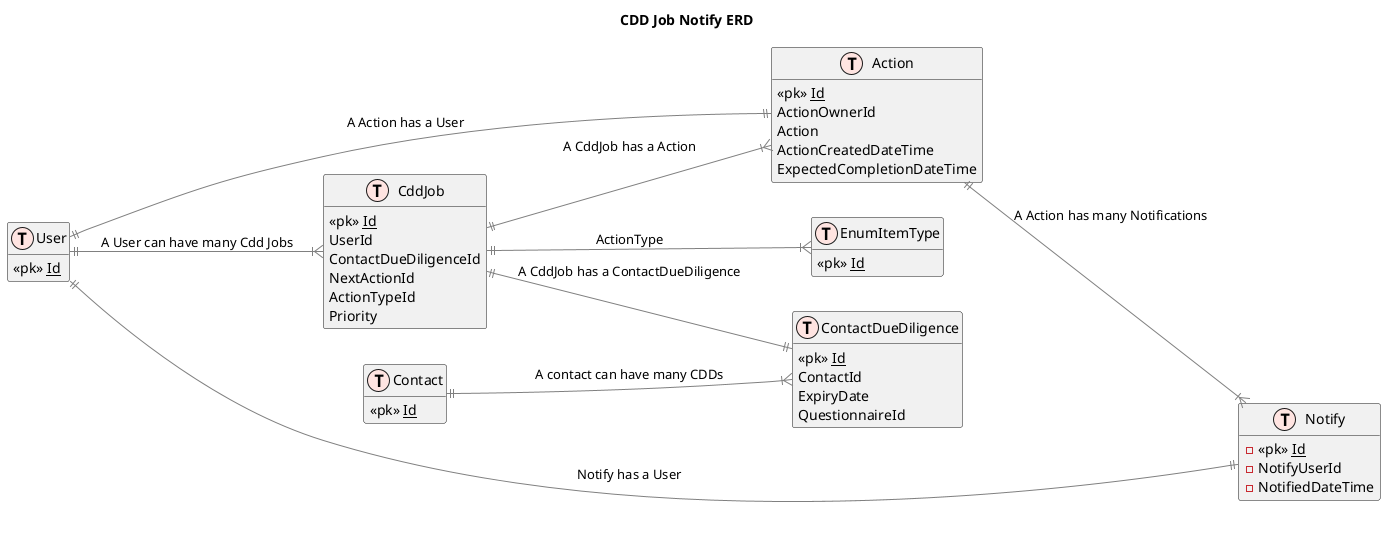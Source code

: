 @startuml

title CDD Job Notify ERD

left to right direction

!define table(x) class x << (T,mistyrose) >>   
!define view(x) class x << (V,lightblue) >>   
!define table(x) class x << (T,mistyrose) >>  
!define tr(x) class x << (R,red) >>  
!define tf(x) class x << (F,darkorange) >>   
!define af(x) class x << (F,white) >>   
!define fn(x) class x << (F,plum) >>   
!define fs(x) class x << (F,tan) >>   
!define ft(x) class x << (F,wheat) >>   
!define if(x) class x << (F,gaisboro) >>   
!define p(x) class x << (P,indianred) >>   
!define pc(x) class x << (P,lemonshiffon) >>   
!define x(x) class x << (P,linen) >>     
!define primary_key(x) <<pk>> <u>x</u>
!define foreign_key(x) <<fk>> <b>x</b>
!define link( k, y) k }--||  y
hide methods   
hide stereotypes  
skinparam classarrowcolor gray  

table(User)
{
    primary_key(Id)
}

table(Contact)
{
    primary_key(Id)
}

table(ContactDueDiligence)
{
    primary_key(Id)
    ContactId
    ExpiryDate
    QuestionnaireId
}

table( CddJob)
{
    primary_key(Id)
    UserId
    ContactDueDiligenceId
    NextActionId
    ActionTypeId
    Priority
}

table(Action)
{
    primary_key(Id)
    ActionOwnerId
    Action
    ActionCreatedDateTime
    ExpectedCompletionDateTime 
}

table(Notify)
{
    -primary_key(Id)
    -NotifyUserId
    -NotifiedDateTime
}

table(EnumItemType)
{
    primary_key(Id)
}

User ||--|{ CddJob : A User can have many Cdd Jobs
CddJob ||--|| ContactDueDiligence : A CddJob has a ContactDueDiligence
CddJob ||--|{ EnumItemType : ActionType
CddJob ||--|{ Action : A CddJob has a Action

Action ||--|| User : A Action has a User 
Action ||--|{ Notify : A Action has many Notifications
Notify ||--|| User : Notify has a User

Contact ||--|{ ContactDueDiligence : A contact can have many CDDs


@enduml

